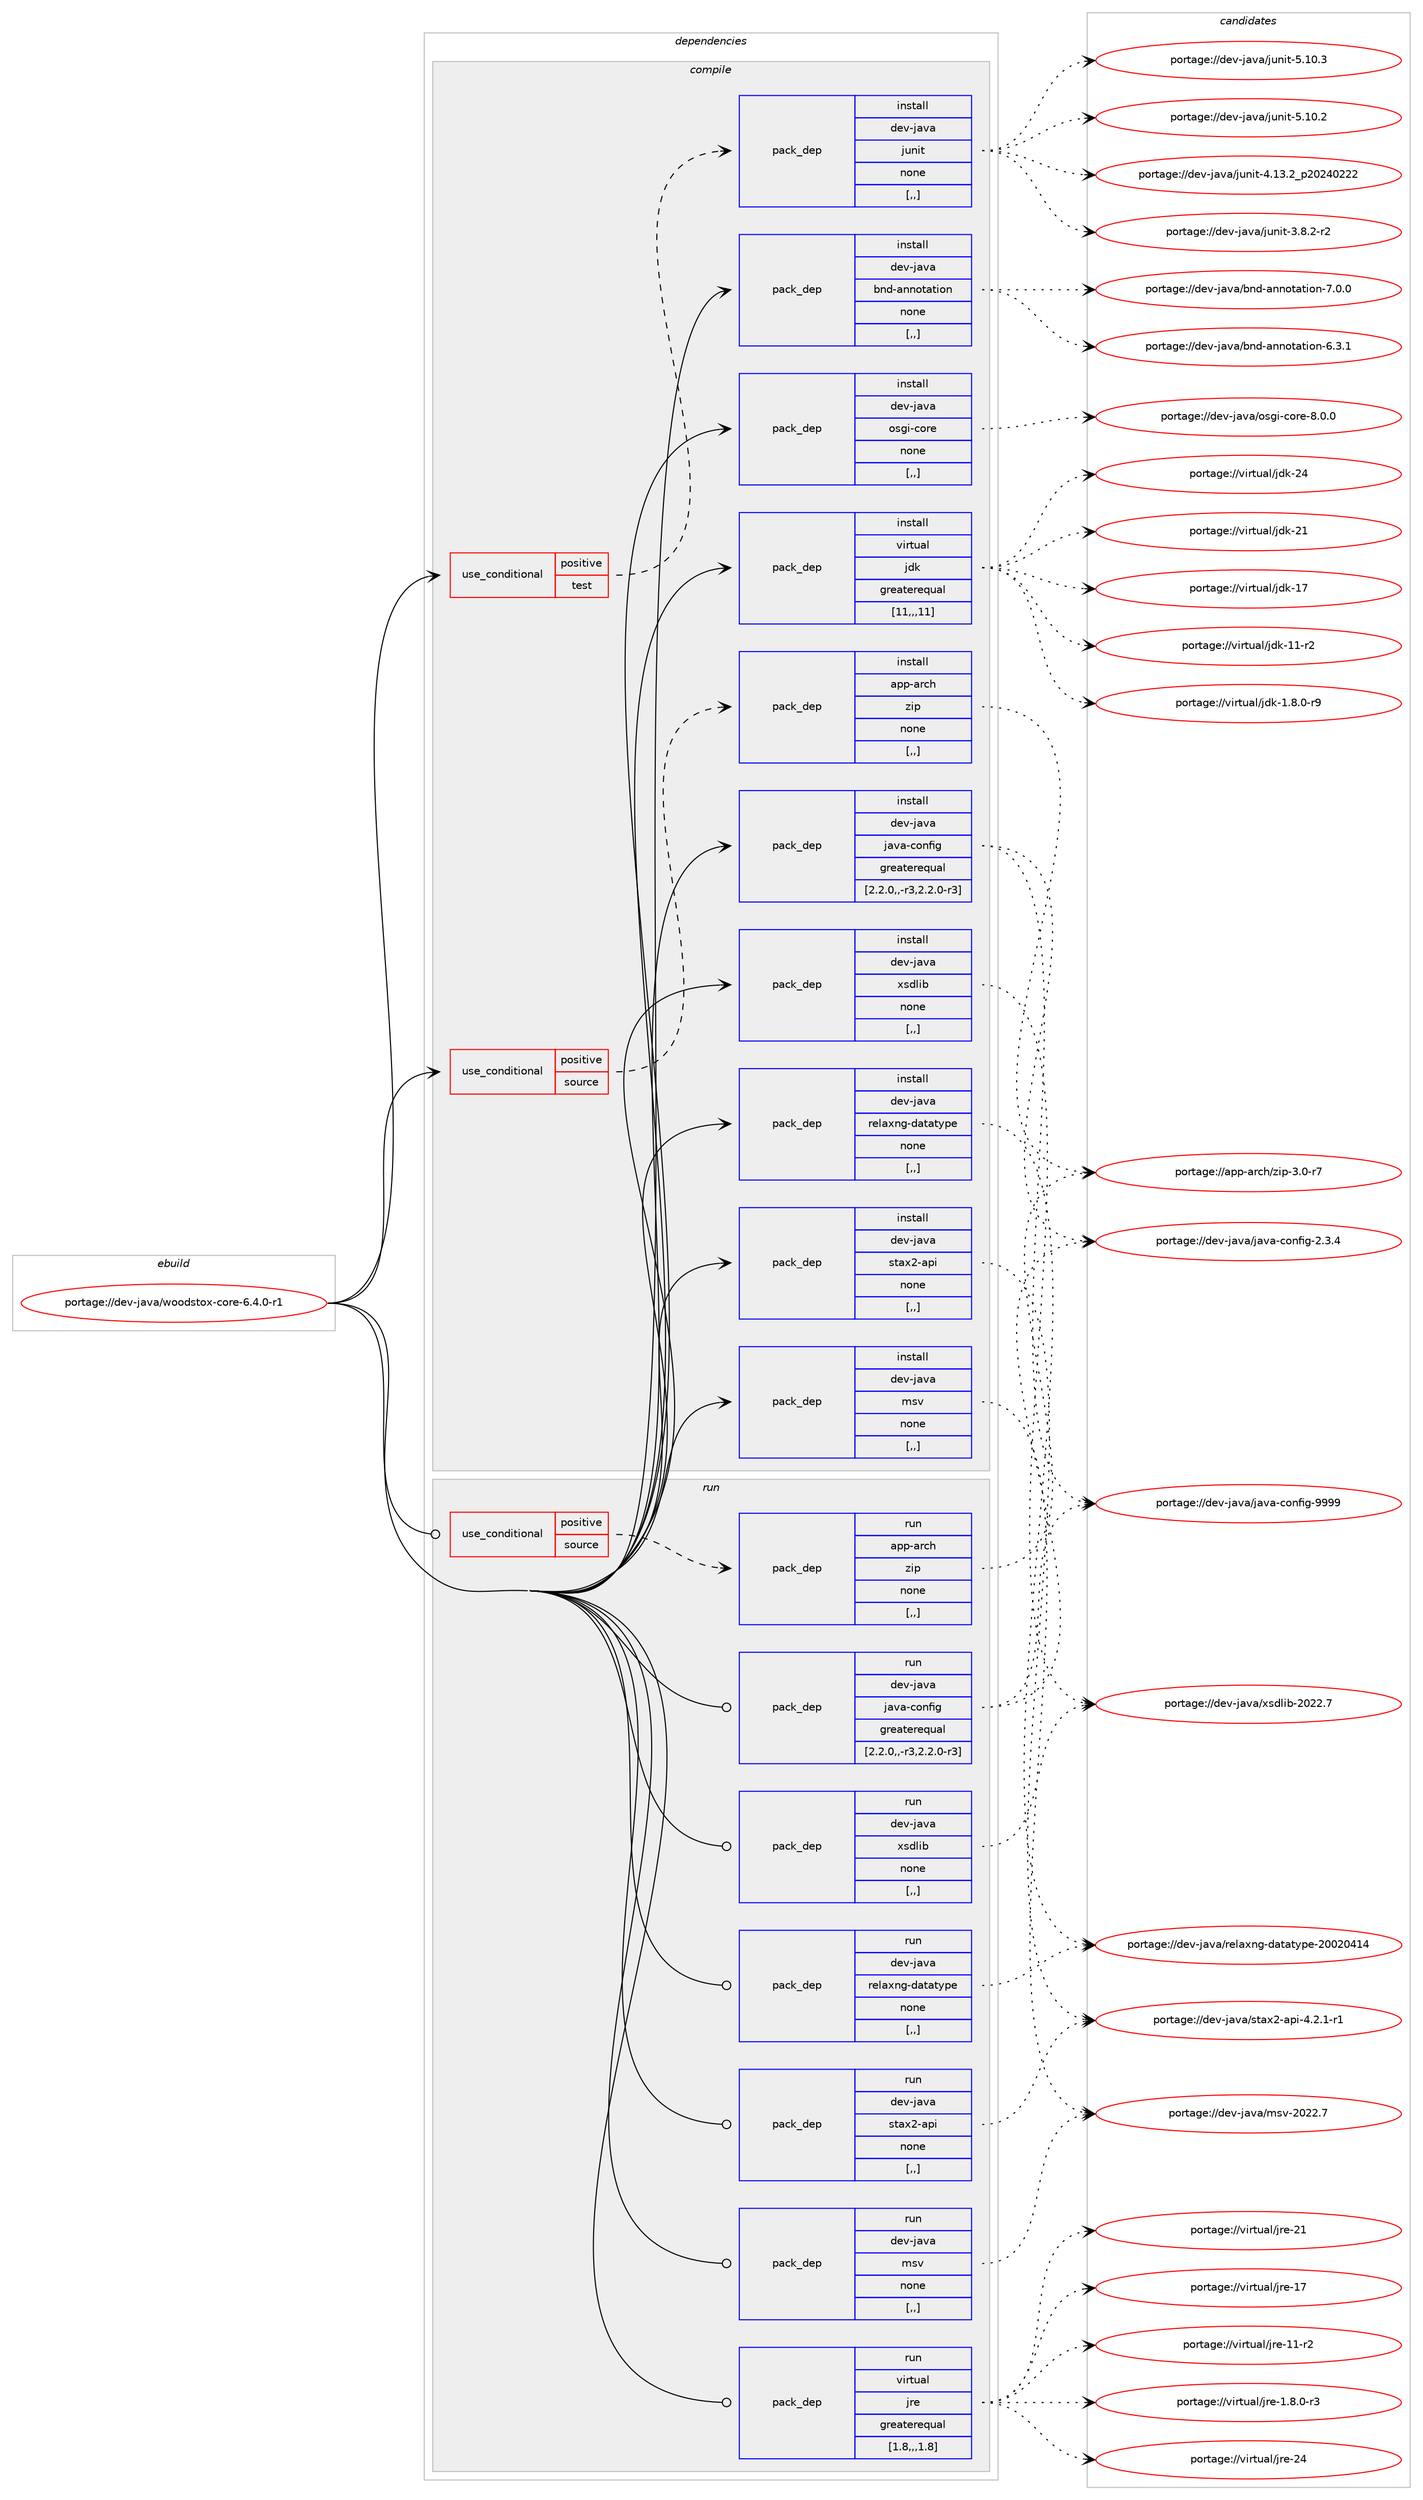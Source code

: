 digraph prolog {

# *************
# Graph options
# *************

newrank=true;
concentrate=true;
compound=true;
graph [rankdir=LR,fontname=Helvetica,fontsize=10,ranksep=1.5];#, ranksep=2.5, nodesep=0.2];
edge  [arrowhead=vee];
node  [fontname=Helvetica,fontsize=10];

# **********
# The ebuild
# **********

subgraph cluster_leftcol {
color=gray;
label=<<i>ebuild</i>>;
id [label="portage://dev-java/woodstox-core-6.4.0-r1", color=red, width=4, href="../dev-java/woodstox-core-6.4.0-r1.svg"];
}

# ****************
# The dependencies
# ****************

subgraph cluster_midcol {
color=gray;
label=<<i>dependencies</i>>;
subgraph cluster_compile {
fillcolor="#eeeeee";
style=filled;
label=<<i>compile</i>>;
subgraph cond152703 {
dependency591700 [label=<<TABLE BORDER="0" CELLBORDER="1" CELLSPACING="0" CELLPADDING="4"><TR><TD ROWSPAN="3" CELLPADDING="10">use_conditional</TD></TR><TR><TD>positive</TD></TR><TR><TD>source</TD></TR></TABLE>>, shape=none, color=red];
subgraph pack434338 {
dependency591701 [label=<<TABLE BORDER="0" CELLBORDER="1" CELLSPACING="0" CELLPADDING="4" WIDTH="220"><TR><TD ROWSPAN="6" CELLPADDING="30">pack_dep</TD></TR><TR><TD WIDTH="110">install</TD></TR><TR><TD>app-arch</TD></TR><TR><TD>zip</TD></TR><TR><TD>none</TD></TR><TR><TD>[,,]</TD></TR></TABLE>>, shape=none, color=blue];
}
dependency591700:e -> dependency591701:w [weight=20,style="dashed",arrowhead="vee"];
}
id:e -> dependency591700:w [weight=20,style="solid",arrowhead="vee"];
subgraph cond152704 {
dependency591702 [label=<<TABLE BORDER="0" CELLBORDER="1" CELLSPACING="0" CELLPADDING="4"><TR><TD ROWSPAN="3" CELLPADDING="10">use_conditional</TD></TR><TR><TD>positive</TD></TR><TR><TD>test</TD></TR></TABLE>>, shape=none, color=red];
subgraph pack434339 {
dependency591703 [label=<<TABLE BORDER="0" CELLBORDER="1" CELLSPACING="0" CELLPADDING="4" WIDTH="220"><TR><TD ROWSPAN="6" CELLPADDING="30">pack_dep</TD></TR><TR><TD WIDTH="110">install</TD></TR><TR><TD>dev-java</TD></TR><TR><TD>junit</TD></TR><TR><TD>none</TD></TR><TR><TD>[,,]</TD></TR></TABLE>>, shape=none, color=blue];
}
dependency591702:e -> dependency591703:w [weight=20,style="dashed",arrowhead="vee"];
}
id:e -> dependency591702:w [weight=20,style="solid",arrowhead="vee"];
subgraph pack434340 {
dependency591704 [label=<<TABLE BORDER="0" CELLBORDER="1" CELLSPACING="0" CELLPADDING="4" WIDTH="220"><TR><TD ROWSPAN="6" CELLPADDING="30">pack_dep</TD></TR><TR><TD WIDTH="110">install</TD></TR><TR><TD>dev-java</TD></TR><TR><TD>bnd-annotation</TD></TR><TR><TD>none</TD></TR><TR><TD>[,,]</TD></TR></TABLE>>, shape=none, color=blue];
}
id:e -> dependency591704:w [weight=20,style="solid",arrowhead="vee"];
subgraph pack434341 {
dependency591705 [label=<<TABLE BORDER="0" CELLBORDER="1" CELLSPACING="0" CELLPADDING="4" WIDTH="220"><TR><TD ROWSPAN="6" CELLPADDING="30">pack_dep</TD></TR><TR><TD WIDTH="110">install</TD></TR><TR><TD>dev-java</TD></TR><TR><TD>java-config</TD></TR><TR><TD>greaterequal</TD></TR><TR><TD>[2.2.0,,-r3,2.2.0-r3]</TD></TR></TABLE>>, shape=none, color=blue];
}
id:e -> dependency591705:w [weight=20,style="solid",arrowhead="vee"];
subgraph pack434342 {
dependency591706 [label=<<TABLE BORDER="0" CELLBORDER="1" CELLSPACING="0" CELLPADDING="4" WIDTH="220"><TR><TD ROWSPAN="6" CELLPADDING="30">pack_dep</TD></TR><TR><TD WIDTH="110">install</TD></TR><TR><TD>dev-java</TD></TR><TR><TD>msv</TD></TR><TR><TD>none</TD></TR><TR><TD>[,,]</TD></TR></TABLE>>, shape=none, color=blue];
}
id:e -> dependency591706:w [weight=20,style="solid",arrowhead="vee"];
subgraph pack434343 {
dependency591707 [label=<<TABLE BORDER="0" CELLBORDER="1" CELLSPACING="0" CELLPADDING="4" WIDTH="220"><TR><TD ROWSPAN="6" CELLPADDING="30">pack_dep</TD></TR><TR><TD WIDTH="110">install</TD></TR><TR><TD>dev-java</TD></TR><TR><TD>osgi-core</TD></TR><TR><TD>none</TD></TR><TR><TD>[,,]</TD></TR></TABLE>>, shape=none, color=blue];
}
id:e -> dependency591707:w [weight=20,style="solid",arrowhead="vee"];
subgraph pack434344 {
dependency591708 [label=<<TABLE BORDER="0" CELLBORDER="1" CELLSPACING="0" CELLPADDING="4" WIDTH="220"><TR><TD ROWSPAN="6" CELLPADDING="30">pack_dep</TD></TR><TR><TD WIDTH="110">install</TD></TR><TR><TD>dev-java</TD></TR><TR><TD>relaxng-datatype</TD></TR><TR><TD>none</TD></TR><TR><TD>[,,]</TD></TR></TABLE>>, shape=none, color=blue];
}
id:e -> dependency591708:w [weight=20,style="solid",arrowhead="vee"];
subgraph pack434345 {
dependency591709 [label=<<TABLE BORDER="0" CELLBORDER="1" CELLSPACING="0" CELLPADDING="4" WIDTH="220"><TR><TD ROWSPAN="6" CELLPADDING="30">pack_dep</TD></TR><TR><TD WIDTH="110">install</TD></TR><TR><TD>dev-java</TD></TR><TR><TD>stax2-api</TD></TR><TR><TD>none</TD></TR><TR><TD>[,,]</TD></TR></TABLE>>, shape=none, color=blue];
}
id:e -> dependency591709:w [weight=20,style="solid",arrowhead="vee"];
subgraph pack434346 {
dependency591710 [label=<<TABLE BORDER="0" CELLBORDER="1" CELLSPACING="0" CELLPADDING="4" WIDTH="220"><TR><TD ROWSPAN="6" CELLPADDING="30">pack_dep</TD></TR><TR><TD WIDTH="110">install</TD></TR><TR><TD>dev-java</TD></TR><TR><TD>xsdlib</TD></TR><TR><TD>none</TD></TR><TR><TD>[,,]</TD></TR></TABLE>>, shape=none, color=blue];
}
id:e -> dependency591710:w [weight=20,style="solid",arrowhead="vee"];
subgraph pack434347 {
dependency591711 [label=<<TABLE BORDER="0" CELLBORDER="1" CELLSPACING="0" CELLPADDING="4" WIDTH="220"><TR><TD ROWSPAN="6" CELLPADDING="30">pack_dep</TD></TR><TR><TD WIDTH="110">install</TD></TR><TR><TD>virtual</TD></TR><TR><TD>jdk</TD></TR><TR><TD>greaterequal</TD></TR><TR><TD>[11,,,11]</TD></TR></TABLE>>, shape=none, color=blue];
}
id:e -> dependency591711:w [weight=20,style="solid",arrowhead="vee"];
}
subgraph cluster_compileandrun {
fillcolor="#eeeeee";
style=filled;
label=<<i>compile and run</i>>;
}
subgraph cluster_run {
fillcolor="#eeeeee";
style=filled;
label=<<i>run</i>>;
subgraph cond152705 {
dependency591712 [label=<<TABLE BORDER="0" CELLBORDER="1" CELLSPACING="0" CELLPADDING="4"><TR><TD ROWSPAN="3" CELLPADDING="10">use_conditional</TD></TR><TR><TD>positive</TD></TR><TR><TD>source</TD></TR></TABLE>>, shape=none, color=red];
subgraph pack434348 {
dependency591713 [label=<<TABLE BORDER="0" CELLBORDER="1" CELLSPACING="0" CELLPADDING="4" WIDTH="220"><TR><TD ROWSPAN="6" CELLPADDING="30">pack_dep</TD></TR><TR><TD WIDTH="110">run</TD></TR><TR><TD>app-arch</TD></TR><TR><TD>zip</TD></TR><TR><TD>none</TD></TR><TR><TD>[,,]</TD></TR></TABLE>>, shape=none, color=blue];
}
dependency591712:e -> dependency591713:w [weight=20,style="dashed",arrowhead="vee"];
}
id:e -> dependency591712:w [weight=20,style="solid",arrowhead="odot"];
subgraph pack434349 {
dependency591714 [label=<<TABLE BORDER="0" CELLBORDER="1" CELLSPACING="0" CELLPADDING="4" WIDTH="220"><TR><TD ROWSPAN="6" CELLPADDING="30">pack_dep</TD></TR><TR><TD WIDTH="110">run</TD></TR><TR><TD>dev-java</TD></TR><TR><TD>java-config</TD></TR><TR><TD>greaterequal</TD></TR><TR><TD>[2.2.0,,-r3,2.2.0-r3]</TD></TR></TABLE>>, shape=none, color=blue];
}
id:e -> dependency591714:w [weight=20,style="solid",arrowhead="odot"];
subgraph pack434350 {
dependency591715 [label=<<TABLE BORDER="0" CELLBORDER="1" CELLSPACING="0" CELLPADDING="4" WIDTH="220"><TR><TD ROWSPAN="6" CELLPADDING="30">pack_dep</TD></TR><TR><TD WIDTH="110">run</TD></TR><TR><TD>dev-java</TD></TR><TR><TD>msv</TD></TR><TR><TD>none</TD></TR><TR><TD>[,,]</TD></TR></TABLE>>, shape=none, color=blue];
}
id:e -> dependency591715:w [weight=20,style="solid",arrowhead="odot"];
subgraph pack434351 {
dependency591716 [label=<<TABLE BORDER="0" CELLBORDER="1" CELLSPACING="0" CELLPADDING="4" WIDTH="220"><TR><TD ROWSPAN="6" CELLPADDING="30">pack_dep</TD></TR><TR><TD WIDTH="110">run</TD></TR><TR><TD>dev-java</TD></TR><TR><TD>relaxng-datatype</TD></TR><TR><TD>none</TD></TR><TR><TD>[,,]</TD></TR></TABLE>>, shape=none, color=blue];
}
id:e -> dependency591716:w [weight=20,style="solid",arrowhead="odot"];
subgraph pack434352 {
dependency591717 [label=<<TABLE BORDER="0" CELLBORDER="1" CELLSPACING="0" CELLPADDING="4" WIDTH="220"><TR><TD ROWSPAN="6" CELLPADDING="30">pack_dep</TD></TR><TR><TD WIDTH="110">run</TD></TR><TR><TD>dev-java</TD></TR><TR><TD>stax2-api</TD></TR><TR><TD>none</TD></TR><TR><TD>[,,]</TD></TR></TABLE>>, shape=none, color=blue];
}
id:e -> dependency591717:w [weight=20,style="solid",arrowhead="odot"];
subgraph pack434353 {
dependency591718 [label=<<TABLE BORDER="0" CELLBORDER="1" CELLSPACING="0" CELLPADDING="4" WIDTH="220"><TR><TD ROWSPAN="6" CELLPADDING="30">pack_dep</TD></TR><TR><TD WIDTH="110">run</TD></TR><TR><TD>dev-java</TD></TR><TR><TD>xsdlib</TD></TR><TR><TD>none</TD></TR><TR><TD>[,,]</TD></TR></TABLE>>, shape=none, color=blue];
}
id:e -> dependency591718:w [weight=20,style="solid",arrowhead="odot"];
subgraph pack434354 {
dependency591719 [label=<<TABLE BORDER="0" CELLBORDER="1" CELLSPACING="0" CELLPADDING="4" WIDTH="220"><TR><TD ROWSPAN="6" CELLPADDING="30">pack_dep</TD></TR><TR><TD WIDTH="110">run</TD></TR><TR><TD>virtual</TD></TR><TR><TD>jre</TD></TR><TR><TD>greaterequal</TD></TR><TR><TD>[1.8,,,1.8]</TD></TR></TABLE>>, shape=none, color=blue];
}
id:e -> dependency591719:w [weight=20,style="solid",arrowhead="odot"];
}
}

# **************
# The candidates
# **************

subgraph cluster_choices {
rank=same;
color=gray;
label=<<i>candidates</i>>;

subgraph choice434338 {
color=black;
nodesep=1;
choice9711211245971149910447122105112455146484511455 [label="portage://app-arch/zip-3.0-r7", color=red, width=4,href="../app-arch/zip-3.0-r7.svg"];
dependency591701:e -> choice9711211245971149910447122105112455146484511455:w [style=dotted,weight="100"];
}
subgraph choice434339 {
color=black;
nodesep=1;
choice1001011184510697118974710611711010511645534649484651 [label="portage://dev-java/junit-5.10.3", color=red, width=4,href="../dev-java/junit-5.10.3.svg"];
choice1001011184510697118974710611711010511645534649484650 [label="portage://dev-java/junit-5.10.2", color=red, width=4,href="../dev-java/junit-5.10.2.svg"];
choice1001011184510697118974710611711010511645524649514650951125048505248505050 [label="portage://dev-java/junit-4.13.2_p20240222", color=red, width=4,href="../dev-java/junit-4.13.2_p20240222.svg"];
choice100101118451069711897471061171101051164551465646504511450 [label="portage://dev-java/junit-3.8.2-r2", color=red, width=4,href="../dev-java/junit-3.8.2-r2.svg"];
dependency591703:e -> choice1001011184510697118974710611711010511645534649484651:w [style=dotted,weight="100"];
dependency591703:e -> choice1001011184510697118974710611711010511645534649484650:w [style=dotted,weight="100"];
dependency591703:e -> choice1001011184510697118974710611711010511645524649514650951125048505248505050:w [style=dotted,weight="100"];
dependency591703:e -> choice100101118451069711897471061171101051164551465646504511450:w [style=dotted,weight="100"];
}
subgraph choice434340 {
color=black;
nodesep=1;
choice1001011184510697118974798110100459711011011111697116105111110455546484648 [label="portage://dev-java/bnd-annotation-7.0.0", color=red, width=4,href="../dev-java/bnd-annotation-7.0.0.svg"];
choice1001011184510697118974798110100459711011011111697116105111110455446514649 [label="portage://dev-java/bnd-annotation-6.3.1", color=red, width=4,href="../dev-java/bnd-annotation-6.3.1.svg"];
dependency591704:e -> choice1001011184510697118974798110100459711011011111697116105111110455546484648:w [style=dotted,weight="100"];
dependency591704:e -> choice1001011184510697118974798110100459711011011111697116105111110455446514649:w [style=dotted,weight="100"];
}
subgraph choice434341 {
color=black;
nodesep=1;
choice10010111845106971189747106971189745991111101021051034557575757 [label="portage://dev-java/java-config-9999", color=red, width=4,href="../dev-java/java-config-9999.svg"];
choice1001011184510697118974710697118974599111110102105103455046514652 [label="portage://dev-java/java-config-2.3.4", color=red, width=4,href="../dev-java/java-config-2.3.4.svg"];
dependency591705:e -> choice10010111845106971189747106971189745991111101021051034557575757:w [style=dotted,weight="100"];
dependency591705:e -> choice1001011184510697118974710697118974599111110102105103455046514652:w [style=dotted,weight="100"];
}
subgraph choice434342 {
color=black;
nodesep=1;
choice1001011184510697118974710911511845504850504655 [label="portage://dev-java/msv-2022.7", color=red, width=4,href="../dev-java/msv-2022.7.svg"];
dependency591706:e -> choice1001011184510697118974710911511845504850504655:w [style=dotted,weight="100"];
}
subgraph choice434343 {
color=black;
nodesep=1;
choice100101118451069711897471111151031054599111114101455646484648 [label="portage://dev-java/osgi-core-8.0.0", color=red, width=4,href="../dev-java/osgi-core-8.0.0.svg"];
dependency591707:e -> choice100101118451069711897471111151031054599111114101455646484648:w [style=dotted,weight="100"];
}
subgraph choice434344 {
color=black;
nodesep=1;
choice1001011184510697118974711410110897120110103451009711697116121112101455048485048524952 [label="portage://dev-java/relaxng-datatype-20020414", color=red, width=4,href="../dev-java/relaxng-datatype-20020414.svg"];
dependency591708:e -> choice1001011184510697118974711410110897120110103451009711697116121112101455048485048524952:w [style=dotted,weight="100"];
}
subgraph choice434345 {
color=black;
nodesep=1;
choice10010111845106971189747115116971205045971121054552465046494511449 [label="portage://dev-java/stax2-api-4.2.1-r1", color=red, width=4,href="../dev-java/stax2-api-4.2.1-r1.svg"];
dependency591709:e -> choice10010111845106971189747115116971205045971121054552465046494511449:w [style=dotted,weight="100"];
}
subgraph choice434346 {
color=black;
nodesep=1;
choice100101118451069711897471201151001081059845504850504655 [label="portage://dev-java/xsdlib-2022.7", color=red, width=4,href="../dev-java/xsdlib-2022.7.svg"];
dependency591710:e -> choice100101118451069711897471201151001081059845504850504655:w [style=dotted,weight="100"];
}
subgraph choice434347 {
color=black;
nodesep=1;
choice1181051141161179710847106100107455052 [label="portage://virtual/jdk-24", color=red, width=4,href="../virtual/jdk-24.svg"];
choice1181051141161179710847106100107455049 [label="portage://virtual/jdk-21", color=red, width=4,href="../virtual/jdk-21.svg"];
choice1181051141161179710847106100107454955 [label="portage://virtual/jdk-17", color=red, width=4,href="../virtual/jdk-17.svg"];
choice11810511411611797108471061001074549494511450 [label="portage://virtual/jdk-11-r2", color=red, width=4,href="../virtual/jdk-11-r2.svg"];
choice11810511411611797108471061001074549465646484511457 [label="portage://virtual/jdk-1.8.0-r9", color=red, width=4,href="../virtual/jdk-1.8.0-r9.svg"];
dependency591711:e -> choice1181051141161179710847106100107455052:w [style=dotted,weight="100"];
dependency591711:e -> choice1181051141161179710847106100107455049:w [style=dotted,weight="100"];
dependency591711:e -> choice1181051141161179710847106100107454955:w [style=dotted,weight="100"];
dependency591711:e -> choice11810511411611797108471061001074549494511450:w [style=dotted,weight="100"];
dependency591711:e -> choice11810511411611797108471061001074549465646484511457:w [style=dotted,weight="100"];
}
subgraph choice434348 {
color=black;
nodesep=1;
choice9711211245971149910447122105112455146484511455 [label="portage://app-arch/zip-3.0-r7", color=red, width=4,href="../app-arch/zip-3.0-r7.svg"];
dependency591713:e -> choice9711211245971149910447122105112455146484511455:w [style=dotted,weight="100"];
}
subgraph choice434349 {
color=black;
nodesep=1;
choice10010111845106971189747106971189745991111101021051034557575757 [label="portage://dev-java/java-config-9999", color=red, width=4,href="../dev-java/java-config-9999.svg"];
choice1001011184510697118974710697118974599111110102105103455046514652 [label="portage://dev-java/java-config-2.3.4", color=red, width=4,href="../dev-java/java-config-2.3.4.svg"];
dependency591714:e -> choice10010111845106971189747106971189745991111101021051034557575757:w [style=dotted,weight="100"];
dependency591714:e -> choice1001011184510697118974710697118974599111110102105103455046514652:w [style=dotted,weight="100"];
}
subgraph choice434350 {
color=black;
nodesep=1;
choice1001011184510697118974710911511845504850504655 [label="portage://dev-java/msv-2022.7", color=red, width=4,href="../dev-java/msv-2022.7.svg"];
dependency591715:e -> choice1001011184510697118974710911511845504850504655:w [style=dotted,weight="100"];
}
subgraph choice434351 {
color=black;
nodesep=1;
choice1001011184510697118974711410110897120110103451009711697116121112101455048485048524952 [label="portage://dev-java/relaxng-datatype-20020414", color=red, width=4,href="../dev-java/relaxng-datatype-20020414.svg"];
dependency591716:e -> choice1001011184510697118974711410110897120110103451009711697116121112101455048485048524952:w [style=dotted,weight="100"];
}
subgraph choice434352 {
color=black;
nodesep=1;
choice10010111845106971189747115116971205045971121054552465046494511449 [label="portage://dev-java/stax2-api-4.2.1-r1", color=red, width=4,href="../dev-java/stax2-api-4.2.1-r1.svg"];
dependency591717:e -> choice10010111845106971189747115116971205045971121054552465046494511449:w [style=dotted,weight="100"];
}
subgraph choice434353 {
color=black;
nodesep=1;
choice100101118451069711897471201151001081059845504850504655 [label="portage://dev-java/xsdlib-2022.7", color=red, width=4,href="../dev-java/xsdlib-2022.7.svg"];
dependency591718:e -> choice100101118451069711897471201151001081059845504850504655:w [style=dotted,weight="100"];
}
subgraph choice434354 {
color=black;
nodesep=1;
choice1181051141161179710847106114101455052 [label="portage://virtual/jre-24", color=red, width=4,href="../virtual/jre-24.svg"];
choice1181051141161179710847106114101455049 [label="portage://virtual/jre-21", color=red, width=4,href="../virtual/jre-21.svg"];
choice1181051141161179710847106114101454955 [label="portage://virtual/jre-17", color=red, width=4,href="../virtual/jre-17.svg"];
choice11810511411611797108471061141014549494511450 [label="portage://virtual/jre-11-r2", color=red, width=4,href="../virtual/jre-11-r2.svg"];
choice11810511411611797108471061141014549465646484511451 [label="portage://virtual/jre-1.8.0-r3", color=red, width=4,href="../virtual/jre-1.8.0-r3.svg"];
dependency591719:e -> choice1181051141161179710847106114101455052:w [style=dotted,weight="100"];
dependency591719:e -> choice1181051141161179710847106114101455049:w [style=dotted,weight="100"];
dependency591719:e -> choice1181051141161179710847106114101454955:w [style=dotted,weight="100"];
dependency591719:e -> choice11810511411611797108471061141014549494511450:w [style=dotted,weight="100"];
dependency591719:e -> choice11810511411611797108471061141014549465646484511451:w [style=dotted,weight="100"];
}
}

}
